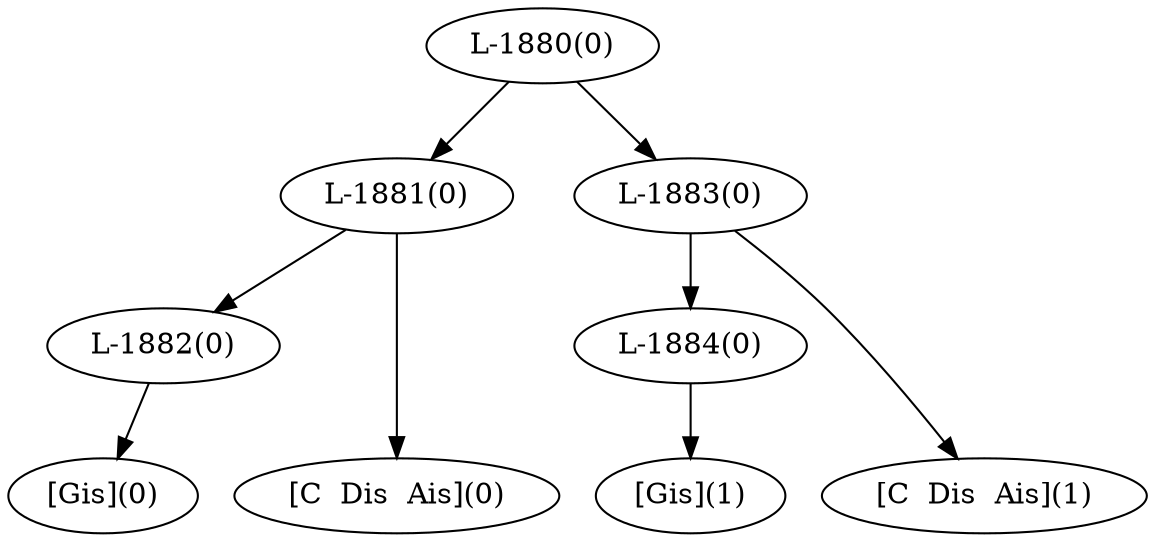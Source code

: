 digraph sample{
"L-1882(0)"->"[Gis](0)"
"L-1881(0)"->"[C  Dis  Ais](0)"
"L-1881(0)"->"L-1882(0)"
"L-1884(0)"->"[Gis](1)"
"L-1883(0)"->"[C  Dis  Ais](1)"
"L-1883(0)"->"L-1884(0)"
"L-1880(0)"->"L-1881(0)"
"L-1880(0)"->"L-1883(0)"
{rank = min; "L-1880(0)"}
{rank = same; "L-1881(0)"; "L-1883(0)";}
{rank = same; "L-1882(0)"; "L-1884(0)";}
{rank = max; "[C  Dis  Ais](0)"; "[C  Dis  Ais](1)"; "[Gis](0)"; "[Gis](1)";}
}